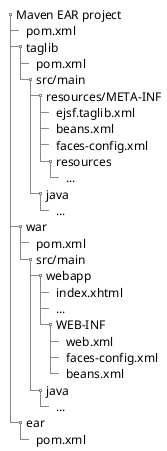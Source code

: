 @startsalt

' Enterprise JSF project.
'
' Copyright 2021-2023 e-Contract.be BV. All rights reserved.
' e-Contract.be BV proprietary/confidential. Use is subject to license terms.

{
    {T
        + Maven EAR project
            ++ pom.xml
            ++ taglib
                +++ pom.xml
                +++ src/main
                    ++++ resources/META-INF
                        +++++ ejsf.taglib.xml
                        +++++ beans.xml
                        +++++ faces-config.xml
                        +++++ resources
                            ++++++ ...
                    ++++ java
                        +++++ ...
            ++ war
                +++ pom.xml
                +++ src/main
                    ++++ webapp
                        +++++ index.xhtml
                        +++++ ...
                        +++++ WEB-INF
                            ++++++ web.xml
                            ++++++ faces-config.xml
                            ++++++ beans.xml
                    ++++ java
                        +++++ ...
            ++ ear
                +++ pom.xml
    }
}

@endsalt
